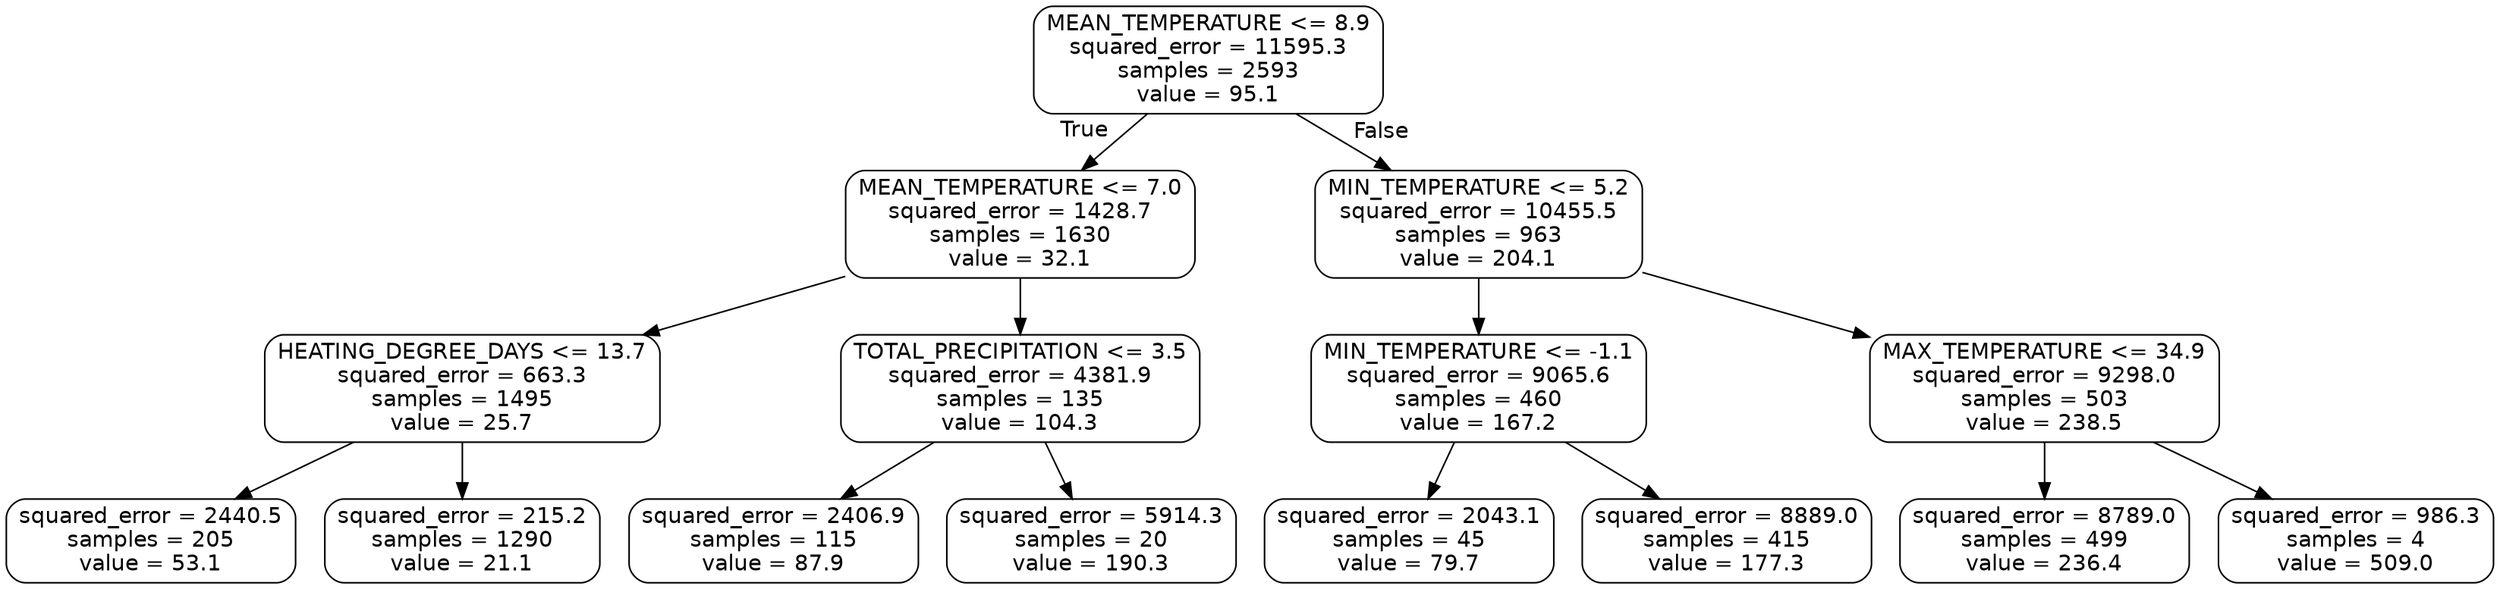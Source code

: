 digraph Tree {
node [shape=box, style="rounded", color="black", fontname="helvetica"] ;
edge [fontname="helvetica"] ;
0 [label="MEAN_TEMPERATURE <= 8.9\nsquared_error = 11595.3\nsamples = 2593\nvalue = 95.1"] ;
1 [label="MEAN_TEMPERATURE <= 7.0\nsquared_error = 1428.7\nsamples = 1630\nvalue = 32.1"] ;
0 -> 1 [labeldistance=2.5, labelangle=45, headlabel="True"] ;
2 [label="HEATING_DEGREE_DAYS <= 13.7\nsquared_error = 663.3\nsamples = 1495\nvalue = 25.7"] ;
1 -> 2 ;
3 [label="squared_error = 2440.5\nsamples = 205\nvalue = 53.1"] ;
2 -> 3 ;
4 [label="squared_error = 215.2\nsamples = 1290\nvalue = 21.1"] ;
2 -> 4 ;
5 [label="TOTAL_PRECIPITATION <= 3.5\nsquared_error = 4381.9\nsamples = 135\nvalue = 104.3"] ;
1 -> 5 ;
6 [label="squared_error = 2406.9\nsamples = 115\nvalue = 87.9"] ;
5 -> 6 ;
7 [label="squared_error = 5914.3\nsamples = 20\nvalue = 190.3"] ;
5 -> 7 ;
8 [label="MIN_TEMPERATURE <= 5.2\nsquared_error = 10455.5\nsamples = 963\nvalue = 204.1"] ;
0 -> 8 [labeldistance=2.5, labelangle=-45, headlabel="False"] ;
9 [label="MIN_TEMPERATURE <= -1.1\nsquared_error = 9065.6\nsamples = 460\nvalue = 167.2"] ;
8 -> 9 ;
10 [label="squared_error = 2043.1\nsamples = 45\nvalue = 79.7"] ;
9 -> 10 ;
11 [label="squared_error = 8889.0\nsamples = 415\nvalue = 177.3"] ;
9 -> 11 ;
12 [label="MAX_TEMPERATURE <= 34.9\nsquared_error = 9298.0\nsamples = 503\nvalue = 238.5"] ;
8 -> 12 ;
13 [label="squared_error = 8789.0\nsamples = 499\nvalue = 236.4"] ;
12 -> 13 ;
14 [label="squared_error = 986.3\nsamples = 4\nvalue = 509.0"] ;
12 -> 14 ;
}